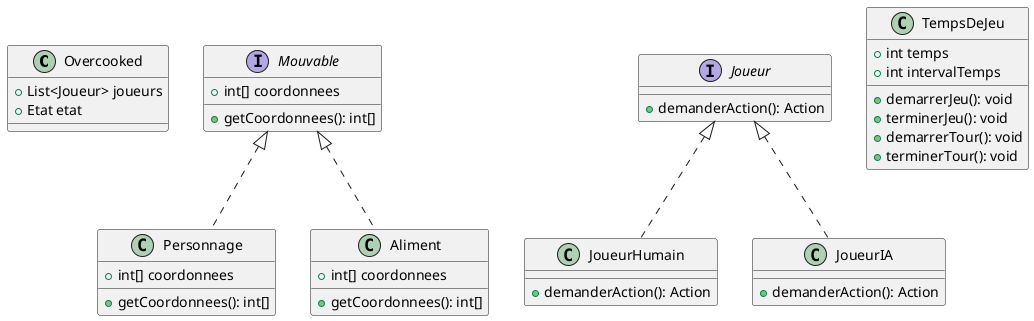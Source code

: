 @startuml
'https://plantuml.com/class-diagram

class Overcooked {
    + List<Joueur> joueurs
    + Etat etat
}

interface Mouvable {
    + int[] coordonnees
    + getCoordonnees(): int[]
}

interface Joueur {
    + demanderAction(): Action
}

class JoueurHumain implements Joueur {
    + demanderAction(): Action
}

class JoueurIA implements Joueur {
    + demanderAction(): Action
}

class Personnage implements Mouvable {
    + int[] coordonnees
    + getCoordonnees(): int[]
}

class Aliment implements Mouvable {
    + int[] coordonnees
    + getCoordonnees(): int[]
}

class TempsDeJeu {
    + int temps
    + int intervalTemps
    + demarrerJeu(): void
    + terminerJeu(): void
    + demarrerTour(): void
    + terminerTour(): void
}



@enduml